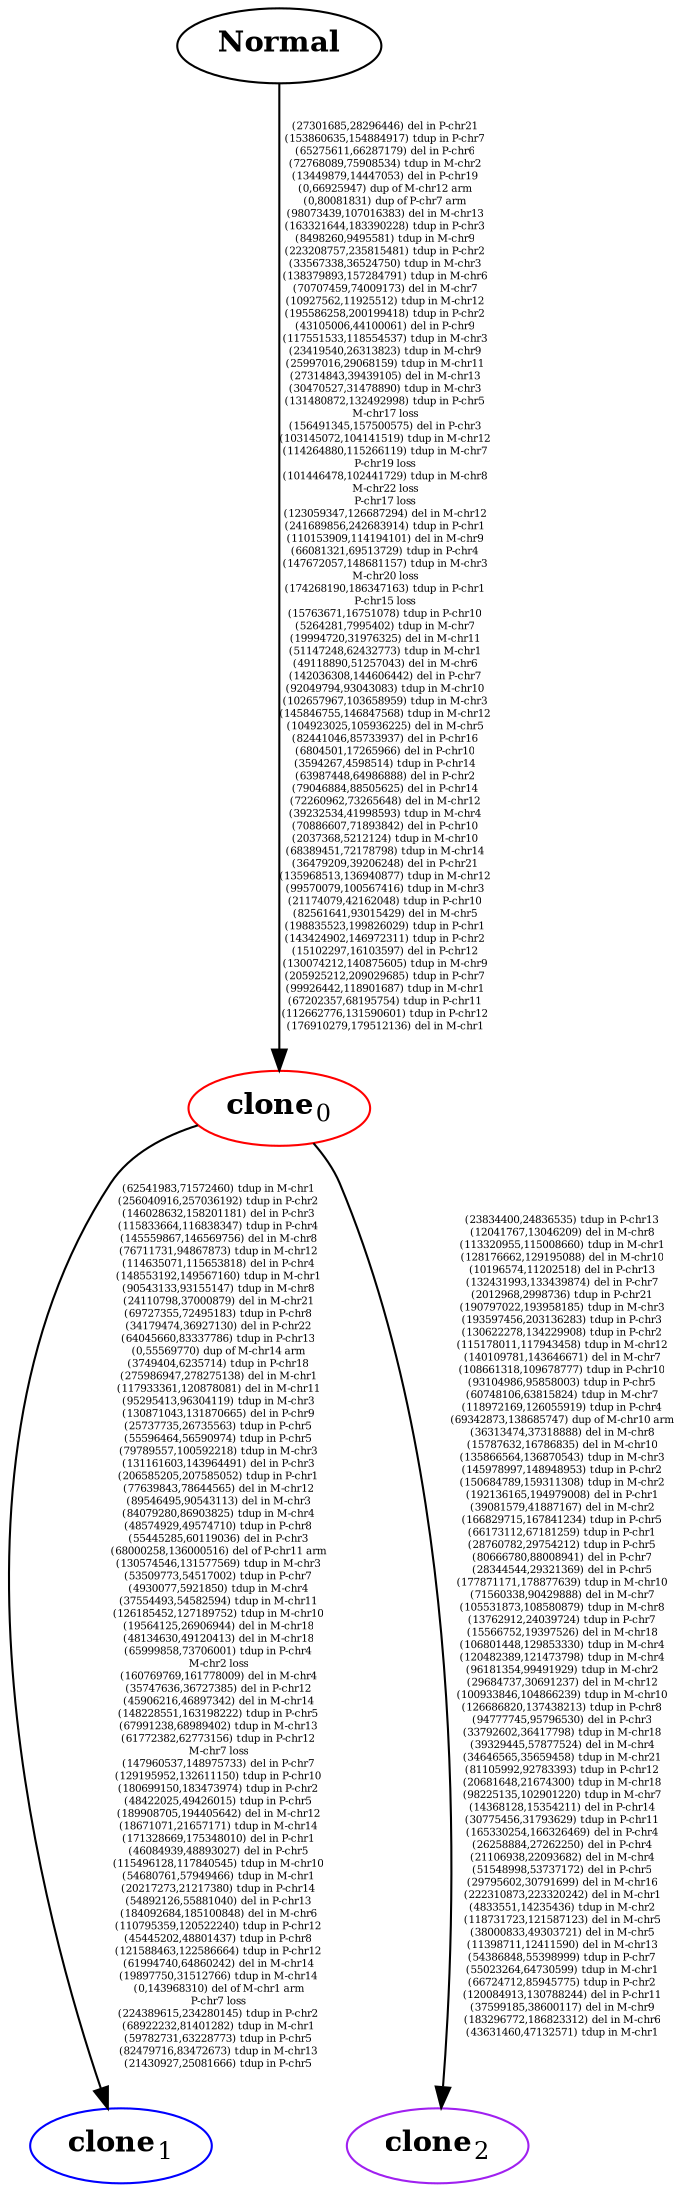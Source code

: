 digraph EvolutionaryCloneTree {
splines=true;
sep="+25,25";
overlap=scalexy;
nodesep=0.6;
	subgraph T {
		N[label=<<B>Normal</B>>,color=black]
		0[label=<<B>clone</B><SUB>0</SUB>>,color=red]
		1[label=<<B>clone</B><SUB>1</SUB>>,color=blue]
		2[label=<<B>clone</B><SUB>2</SUB>>,color=purple]
	{rank = same; 1; 2}
	}
	N -> 0 [label="(27301685,28296446) del in P-chr21
(153860635,154884917) tdup in P-chr7
(65275611,66287179) del in P-chr6
(72768089,75908534) tdup in M-chr2
(13449879,14447053) del in P-chr19
(0,66925947) dup of M-chr12 arm
(0,80081831) dup of P-chr7 arm
(98073439,107016383) del in M-chr13
(163321644,183390228) tdup in P-chr3
(8498260,9495581) tdup in M-chr9
(223208757,235815481) tdup in P-chr2
(33567338,36524750) tdup in M-chr3
(138379893,157284791) tdup in M-chr6
(70707459,74009173) del in M-chr7
(10927562,11925512) tdup in M-chr12
(195586258,200199418) tdup in P-chr2
(43105006,44100061) del in P-chr9
(117551533,118554537) tdup in M-chr3
(23419540,26313823) tdup in M-chr9
(25997016,29068159) tdup in M-chr11
(27314843,39439105) del in M-chr13
(30470527,31478890) tdup in M-chr3
(131480872,132492998) tdup in P-chr5
M-chr17 loss
(156491345,157500575) del in P-chr3
(103145072,104141519) tdup in M-chr12
(114264880,115266119) tdup in M-chr7
P-chr19 loss
(101446478,102441729) tdup in M-chr8
M-chr22 loss
P-chr17 loss
(123059347,126687294) del in M-chr12
(241689856,242683914) tdup in P-chr1
(110153909,114194101) del in M-chr9
(66081321,69513729) tdup in P-chr4
(147672057,148681157) tdup in M-chr3
M-chr20 loss
(174268190,186347163) tdup in P-chr1
P-chr15 loss
(15763671,16751078) tdup in P-chr10
(5264281,7995402) tdup in M-chr7
(19994720,31976325) del in M-chr11
(51147248,62432773) tdup in M-chr1
(49118890,51257043) del in M-chr6
(142036308,144606442) del in P-chr7
(92049794,93043083) tdup in M-chr10
(102657967,103658959) tdup in M-chr3
(145846755,146847568) tdup in M-chr12
(104923025,105936225) del in M-chr5
(82441046,85733937) del in P-chr16
(6804501,17265966) del in P-chr10
(3594267,4598514) tdup in P-chr14
(63987448,64986888) del in P-chr2
(79046884,88505625) del in P-chr14
(72260962,73265648) del in M-chr12
(39232534,41998593) tdup in M-chr4
(70886607,71893842) del in P-chr10
(2037368,5212124) tdup in M-chr10
(68389451,72178798) tdup in M-chr14
(36479209,39206248) del in P-chr21
(135968513,136940877) tdup in M-chr12
(99570079,100567416) tdup in M-chr3
(21174079,42162048) tdup in P-chr10
(82561641,93015429) del in M-chr5
(198835523,199826029) tdup in P-chr1
(143424902,146972311) tdup in P-chr2
(15102297,16103597) del in P-chr12
(130074212,140875605) tdup in M-chr9
(205925212,209029685) tdup in P-chr7
(99926442,118901687) tdup in M-chr1
(67202357,68195754) tdup in P-chr11
(112662776,131590601) tdup in P-chr12
(176910279,179512136) del in M-chr1", fontsize=5, fixedsize=true]
	0 -> 1 [label="(62541983,71572460) tdup in M-chr1
(256040916,257036192) tdup in P-chr2
(146028632,158201181) del in P-chr3
(115833664,116838347) tdup in P-chr4
(145559867,146569756) del in M-chr8
(76711731,94867873) tdup in M-chr12
(114635071,115653818) del in P-chr4
(148553192,149567160) tdup in M-chr1
(90543133,93155147) tdup in M-chr8
(24110798,37000879) del in M-chr21
(69727355,72495183) tdup in P-chr8
(34179474,36927130) del in P-chr22
(64045660,83337786) tdup in P-chr13
(0,55569770) dup of M-chr14 arm
(3749404,6235714) tdup in P-chr18
(275986947,278275138) del in M-chr1
(117933361,120878081) del in M-chr11
(95295413,96304119) tdup in M-chr3
(130871043,131870665) del in P-chr9
(25737735,26735563) tdup in P-chr5
(55596464,56590974) tdup in P-chr5
(79789557,100592218) tdup in M-chr3
(131161603,143964491) del in P-chr3
(206585205,207585052) tdup in P-chr1
(77639843,78644565) del in M-chr12
(89546495,90543113) del in M-chr3
(84079280,86903825) tdup in M-chr4
(48574929,49574710) tdup in P-chr8
(55445285,60119036) del in P-chr3
(68000258,136000516) del of P-chr11 arm
(130574546,131577569) tdup in M-chr3
(53509773,54517002) tdup in P-chr7
(4930077,5921850) tdup in M-chr4
(37554493,54582594) tdup in M-chr11
(126185452,127189752) tdup in M-chr10
(19564125,26906944) del in M-chr18
(48134630,49120413) del in M-chr18
(65999858,73706001) tdup in P-chr4
M-chr2 loss
(160769769,161778009) del in M-chr4
(35747636,36727385) del in P-chr12
(45906216,46897342) del in M-chr14
(148228551,163198222) tdup in P-chr5
(67991238,68989402) tdup in M-chr13
(61772382,62773156) tdup in P-chr12
M-chr7 loss
(147960537,148975733) del in P-chr7
(129195952,132611150) tdup in P-chr10
(180699150,183473974) tdup in P-chr2
(48422025,49426015) tdup in P-chr5
(189908705,194405642) del in M-chr12
(18671071,21657171) tdup in M-chr14
(171328669,175348010) del in P-chr1
(46084939,48893027) del in P-chr5
(115496128,117840545) tdup in M-chr10
(54680761,57949466) tdup in M-chr1
(20217273,21217380) tdup in P-chr14
(54892126,55881040) del in P-chr13
(184092684,185100848) del in M-chr6
(110795359,120522240) tdup in P-chr12
(45445202,48801437) tdup in P-chr8
(121588463,122586664) tdup in P-chr12
(61994740,64860242) del in M-chr14
(19897750,31512766) tdup in M-chr14
(0,143968310) del of M-chr1 arm
P-chr7 loss
(224389615,234280145) tdup in P-chr2
(68922232,81401282) tdup in M-chr1
(59782731,63228773) tdup in P-chr5
(82479716,83472673) tdup in M-chr13
(21430927,25081666) tdup in P-chr5", fontsize=5, fixedsize=true]
	0 -> 2 [label="(23834400,24836535) tdup in P-chr13
(12041767,13046209) del in M-chr8
(113320955,115008660) tdup in M-chr1
(128176662,129195088) del in M-chr10
(10196574,11202518) del in P-chr13
(132431993,133439874) del in P-chr7
(2012968,2998736) tdup in P-chr21
(190797022,193958185) tdup in M-chr3
(193597456,203136283) tdup in P-chr3
(130622278,134229908) tdup in P-chr2
(115178011,117943458) tdup in M-chr12
(140109781,143646671) del in M-chr7
(108661318,109678777) tdup in P-chr10
(93104986,95858003) tdup in P-chr5
(60748106,63815824) tdup in M-chr7
(118972169,126055919) tdup in P-chr4
(69342873,138685747) dup of M-chr10 arm
(36313474,37318888) del in M-chr8
(15787632,16786835) del in M-chr10
(135866564,136870543) tdup in M-chr3
(145978997,148948953) tdup in P-chr2
(150684789,159311308) tdup in M-chr2
(192136165,194979008) del in P-chr1
(39081579,41887167) del in M-chr2
(166829715,167841234) tdup in P-chr5
(66173112,67181259) tdup in P-chr1
(28760782,29754212) tdup in P-chr5
(80666780,88008941) del in P-chr7
(28344544,29321369) del in P-chr5
(177871171,178877639) tdup in M-chr10
(71560338,90429888) del in M-chr7
(105531873,108580879) tdup in M-chr8
(13762912,24039724) tdup in P-chr7
(15566752,19397526) del in M-chr18
(106801448,129853330) tdup in M-chr4
(120482389,121473798) tdup in M-chr4
(96181354,99491929) tdup in M-chr2
(29684737,30691237) del in M-chr12
(100933846,104866239) tdup in M-chr10
(126686820,137438213) tdup in P-chr8
(94777745,95796530) del in P-chr3
(33792602,36417798) tdup in M-chr18
(39329445,57877524) del in M-chr4
(34646565,35659458) tdup in M-chr21
(81105992,92783393) tdup in P-chr12
(20681648,21674300) tdup in M-chr18
(98225135,102901220) tdup in M-chr7
(14368128,15354211) del in P-chr14
(30775456,31793629) tdup in P-chr11
(165330254,166326469) del in P-chr4
(26258884,27262250) del in P-chr4
(21106938,22093682) del in M-chr4
(51548998,53737172) del in P-chr5
(29795602,30791699) del in M-chr16
(222310873,223320242) del in M-chr1
(4833551,14235436) tdup in M-chr2
(118731723,121587123) del in M-chr5
(38000833,49303721) del in M-chr5
(11398711,12411590) del in M-chr13
(54386848,55398999) tdup in P-chr7
(55023264,64730599) tdup in M-chr1
(66724712,85945775) tdup in P-chr2
(120084913,130788244) del in P-chr11
(37599185,38600117) del in M-chr9
(183296772,186823312) del in M-chr6
(43631460,47132571) tdup in M-chr1", fontsize=5, fixedsize=true]
}

